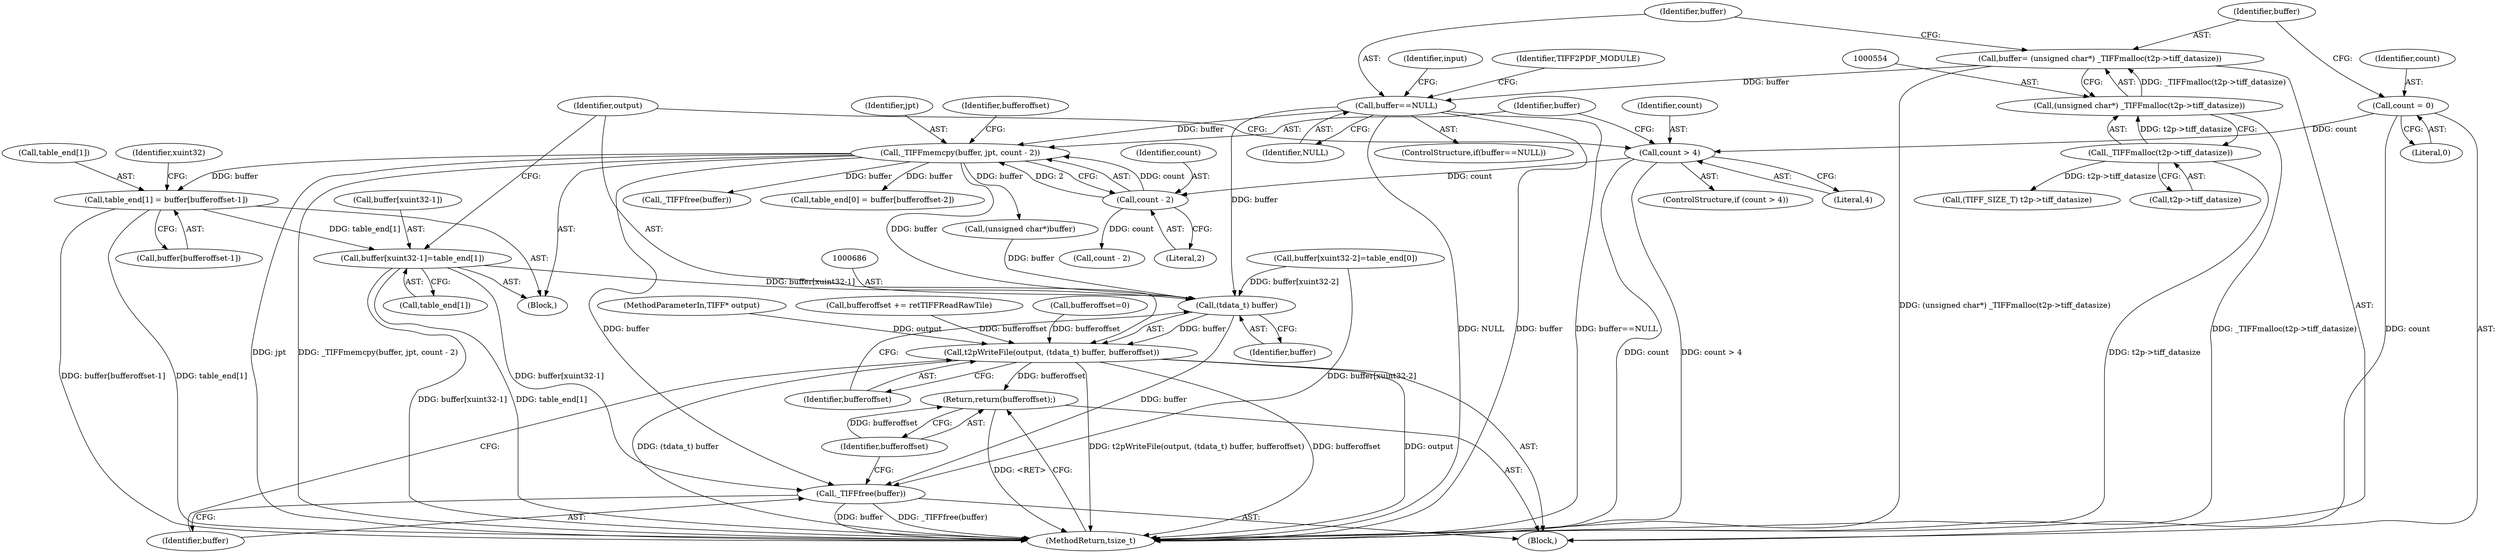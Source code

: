 digraph "0_libtiff_c7153361a4041260719b340f73f2f76@array" {
"1000674" [label="(Call,buffer[xuint32-1]=table_end[1])"];
"1000618" [label="(Call,table_end[1] = buffer[bufferoffset-1])"];
"1000598" [label="(Call,_TIFFmemcpy(buffer, jpt, count - 2))"];
"1000560" [label="(Call,buffer==NULL)"];
"1000551" [label="(Call,buffer= (unsigned char*) _TIFFmalloc(t2p->tiff_datasize))"];
"1000553" [label="(Call,(unsigned char*) _TIFFmalloc(t2p->tiff_datasize))"];
"1000555" [label="(Call,_TIFFmalloc(t2p->tiff_datasize))"];
"1000601" [label="(Call,count - 2)"];
"1000593" [label="(Call,count > 4)"];
"1000548" [label="(Call,count = 0)"];
"1000685" [label="(Call,(tdata_t) buffer)"];
"1000683" [label="(Call,t2pWriteFile(output, (tdata_t) buffer, bufferoffset))"];
"1000691" [label="(Return,return(bufferoffset);)"];
"1000689" [label="(Call,_TIFFfree(buffer))"];
"1000596" [label="(Block,)"];
"1000551" [label="(Call,buffer= (unsigned char*) _TIFFmalloc(t2p->tiff_datasize))"];
"1000553" [label="(Call,(unsigned char*) _TIFFmalloc(t2p->tiff_datasize))"];
"1000594" [label="(Identifier,count)"];
"1000674" [label="(Call,buffer[xuint32-1]=table_end[1])"];
"1000600" [label="(Identifier,jpt)"];
"1000662" [label="(Call,bufferoffset += retTIFFReadRawTile)"];
"1000601" [label="(Call,count - 2)"];
"1000556" [label="(Call,t2p->tiff_datasize)"];
"1000584" [label="(Identifier,input)"];
"1001530" [label="(MethodReturn,tsize_t)"];
"1000687" [label="(Identifier,buffer)"];
"1000127" [label="(Call,bufferoffset=0)"];
"1000598" [label="(Call,_TIFFmemcpy(buffer, jpt, count - 2))"];
"1000653" [label="(Call,_TIFFfree(buffer))"];
"1000550" [label="(Literal,0)"];
"1000602" [label="(Identifier,count)"];
"1000593" [label="(Call,count > 4)"];
"1000692" [label="(Identifier,bufferoffset)"];
"1000545" [label="(Block,)"];
"1000665" [label="(Call,buffer[xuint32-2]=table_end[0])"];
"1000565" [label="(Identifier,TIFF2PDF_MODULE)"];
"1000603" [label="(Literal,2)"];
"1000560" [label="(Call,buffer==NULL)"];
"1000549" [label="(Identifier,count)"];
"1000592" [label="(ControlStructure,if (count > 4))"];
"1000561" [label="(Identifier,buffer)"];
"1000605" [label="(Identifier,bufferoffset)"];
"1000552" [label="(Identifier,buffer)"];
"1000562" [label="(Identifier,NULL)"];
"1000690" [label="(Identifier,buffer)"];
"1000606" [label="(Call,count - 2)"];
"1000619" [label="(Call,table_end[1])"];
"1000618" [label="(Call,table_end[1] = buffer[bufferoffset-1])"];
"1000642" [label="(Call,(unsigned char*)buffer)"];
"1000675" [label="(Call,buffer[xuint32-1])"];
"1000689" [label="(Call,_TIFFfree(buffer))"];
"1000559" [label="(ControlStructure,if(buffer==NULL))"];
"1000685" [label="(Call,(tdata_t) buffer)"];
"1000622" [label="(Call,buffer[bufferoffset-1])"];
"1000111" [label="(MethodParameterIn,TIFF* output)"];
"1000555" [label="(Call,_TIFFmalloc(t2p->tiff_datasize))"];
"1000684" [label="(Identifier,output)"];
"1000683" [label="(Call,t2pWriteFile(output, (tdata_t) buffer, bufferoffset))"];
"1000599" [label="(Identifier,buffer)"];
"1000609" [label="(Call,table_end[0] = buffer[bufferoffset-2])"];
"1000691" [label="(Return,return(bufferoffset);)"];
"1000680" [label="(Call,table_end[1])"];
"1000548" [label="(Call,count = 0)"];
"1000567" [label="(Call,(TIFF_SIZE_T) t2p->tiff_datasize)"];
"1000688" [label="(Identifier,bufferoffset)"];
"1000595" [label="(Literal,4)"];
"1000628" [label="(Identifier,xuint32)"];
"1000674" -> "1000596"  [label="AST: "];
"1000674" -> "1000680"  [label="CFG: "];
"1000675" -> "1000674"  [label="AST: "];
"1000680" -> "1000674"  [label="AST: "];
"1000684" -> "1000674"  [label="CFG: "];
"1000674" -> "1001530"  [label="DDG: table_end[1]"];
"1000674" -> "1001530"  [label="DDG: buffer[xuint32-1]"];
"1000618" -> "1000674"  [label="DDG: table_end[1]"];
"1000674" -> "1000685"  [label="DDG: buffer[xuint32-1]"];
"1000674" -> "1000689"  [label="DDG: buffer[xuint32-1]"];
"1000618" -> "1000596"  [label="AST: "];
"1000618" -> "1000622"  [label="CFG: "];
"1000619" -> "1000618"  [label="AST: "];
"1000622" -> "1000618"  [label="AST: "];
"1000628" -> "1000618"  [label="CFG: "];
"1000618" -> "1001530"  [label="DDG: buffer[bufferoffset-1]"];
"1000618" -> "1001530"  [label="DDG: table_end[1]"];
"1000598" -> "1000618"  [label="DDG: buffer"];
"1000598" -> "1000596"  [label="AST: "];
"1000598" -> "1000601"  [label="CFG: "];
"1000599" -> "1000598"  [label="AST: "];
"1000600" -> "1000598"  [label="AST: "];
"1000601" -> "1000598"  [label="AST: "];
"1000605" -> "1000598"  [label="CFG: "];
"1000598" -> "1001530"  [label="DDG: _TIFFmemcpy(buffer, jpt, count - 2)"];
"1000598" -> "1001530"  [label="DDG: jpt"];
"1000560" -> "1000598"  [label="DDG: buffer"];
"1000601" -> "1000598"  [label="DDG: count"];
"1000601" -> "1000598"  [label="DDG: 2"];
"1000598" -> "1000609"  [label="DDG: buffer"];
"1000598" -> "1000642"  [label="DDG: buffer"];
"1000598" -> "1000653"  [label="DDG: buffer"];
"1000598" -> "1000685"  [label="DDG: buffer"];
"1000598" -> "1000689"  [label="DDG: buffer"];
"1000560" -> "1000559"  [label="AST: "];
"1000560" -> "1000562"  [label="CFG: "];
"1000561" -> "1000560"  [label="AST: "];
"1000562" -> "1000560"  [label="AST: "];
"1000565" -> "1000560"  [label="CFG: "];
"1000584" -> "1000560"  [label="CFG: "];
"1000560" -> "1001530"  [label="DDG: buffer==NULL"];
"1000560" -> "1001530"  [label="DDG: NULL"];
"1000560" -> "1001530"  [label="DDG: buffer"];
"1000551" -> "1000560"  [label="DDG: buffer"];
"1000560" -> "1000685"  [label="DDG: buffer"];
"1000551" -> "1000545"  [label="AST: "];
"1000551" -> "1000553"  [label="CFG: "];
"1000552" -> "1000551"  [label="AST: "];
"1000553" -> "1000551"  [label="AST: "];
"1000561" -> "1000551"  [label="CFG: "];
"1000551" -> "1001530"  [label="DDG: (unsigned char*) _TIFFmalloc(t2p->tiff_datasize)"];
"1000553" -> "1000551"  [label="DDG: _TIFFmalloc(t2p->tiff_datasize)"];
"1000553" -> "1000555"  [label="CFG: "];
"1000554" -> "1000553"  [label="AST: "];
"1000555" -> "1000553"  [label="AST: "];
"1000553" -> "1001530"  [label="DDG: _TIFFmalloc(t2p->tiff_datasize)"];
"1000555" -> "1000553"  [label="DDG: t2p->tiff_datasize"];
"1000555" -> "1000556"  [label="CFG: "];
"1000556" -> "1000555"  [label="AST: "];
"1000555" -> "1001530"  [label="DDG: t2p->tiff_datasize"];
"1000555" -> "1000567"  [label="DDG: t2p->tiff_datasize"];
"1000601" -> "1000603"  [label="CFG: "];
"1000602" -> "1000601"  [label="AST: "];
"1000603" -> "1000601"  [label="AST: "];
"1000593" -> "1000601"  [label="DDG: count"];
"1000601" -> "1000606"  [label="DDG: count"];
"1000593" -> "1000592"  [label="AST: "];
"1000593" -> "1000595"  [label="CFG: "];
"1000594" -> "1000593"  [label="AST: "];
"1000595" -> "1000593"  [label="AST: "];
"1000599" -> "1000593"  [label="CFG: "];
"1000684" -> "1000593"  [label="CFG: "];
"1000593" -> "1001530"  [label="DDG: count"];
"1000593" -> "1001530"  [label="DDG: count > 4"];
"1000548" -> "1000593"  [label="DDG: count"];
"1000548" -> "1000545"  [label="AST: "];
"1000548" -> "1000550"  [label="CFG: "];
"1000549" -> "1000548"  [label="AST: "];
"1000550" -> "1000548"  [label="AST: "];
"1000552" -> "1000548"  [label="CFG: "];
"1000548" -> "1001530"  [label="DDG: count"];
"1000685" -> "1000683"  [label="AST: "];
"1000685" -> "1000687"  [label="CFG: "];
"1000686" -> "1000685"  [label="AST: "];
"1000687" -> "1000685"  [label="AST: "];
"1000688" -> "1000685"  [label="CFG: "];
"1000685" -> "1000683"  [label="DDG: buffer"];
"1000665" -> "1000685"  [label="DDG: buffer[xuint32-2]"];
"1000642" -> "1000685"  [label="DDG: buffer"];
"1000685" -> "1000689"  [label="DDG: buffer"];
"1000683" -> "1000545"  [label="AST: "];
"1000683" -> "1000688"  [label="CFG: "];
"1000684" -> "1000683"  [label="AST: "];
"1000688" -> "1000683"  [label="AST: "];
"1000690" -> "1000683"  [label="CFG: "];
"1000683" -> "1001530"  [label="DDG: output"];
"1000683" -> "1001530"  [label="DDG: (tdata_t) buffer"];
"1000683" -> "1001530"  [label="DDG: t2pWriteFile(output, (tdata_t) buffer, bufferoffset)"];
"1000683" -> "1001530"  [label="DDG: bufferoffset"];
"1000111" -> "1000683"  [label="DDG: output"];
"1000662" -> "1000683"  [label="DDG: bufferoffset"];
"1000127" -> "1000683"  [label="DDG: bufferoffset"];
"1000683" -> "1000691"  [label="DDG: bufferoffset"];
"1000691" -> "1000545"  [label="AST: "];
"1000691" -> "1000692"  [label="CFG: "];
"1000692" -> "1000691"  [label="AST: "];
"1001530" -> "1000691"  [label="CFG: "];
"1000691" -> "1001530"  [label="DDG: <RET>"];
"1000692" -> "1000691"  [label="DDG: bufferoffset"];
"1000689" -> "1000545"  [label="AST: "];
"1000689" -> "1000690"  [label="CFG: "];
"1000690" -> "1000689"  [label="AST: "];
"1000692" -> "1000689"  [label="CFG: "];
"1000689" -> "1001530"  [label="DDG: _TIFFfree(buffer)"];
"1000689" -> "1001530"  [label="DDG: buffer"];
"1000665" -> "1000689"  [label="DDG: buffer[xuint32-2]"];
}
